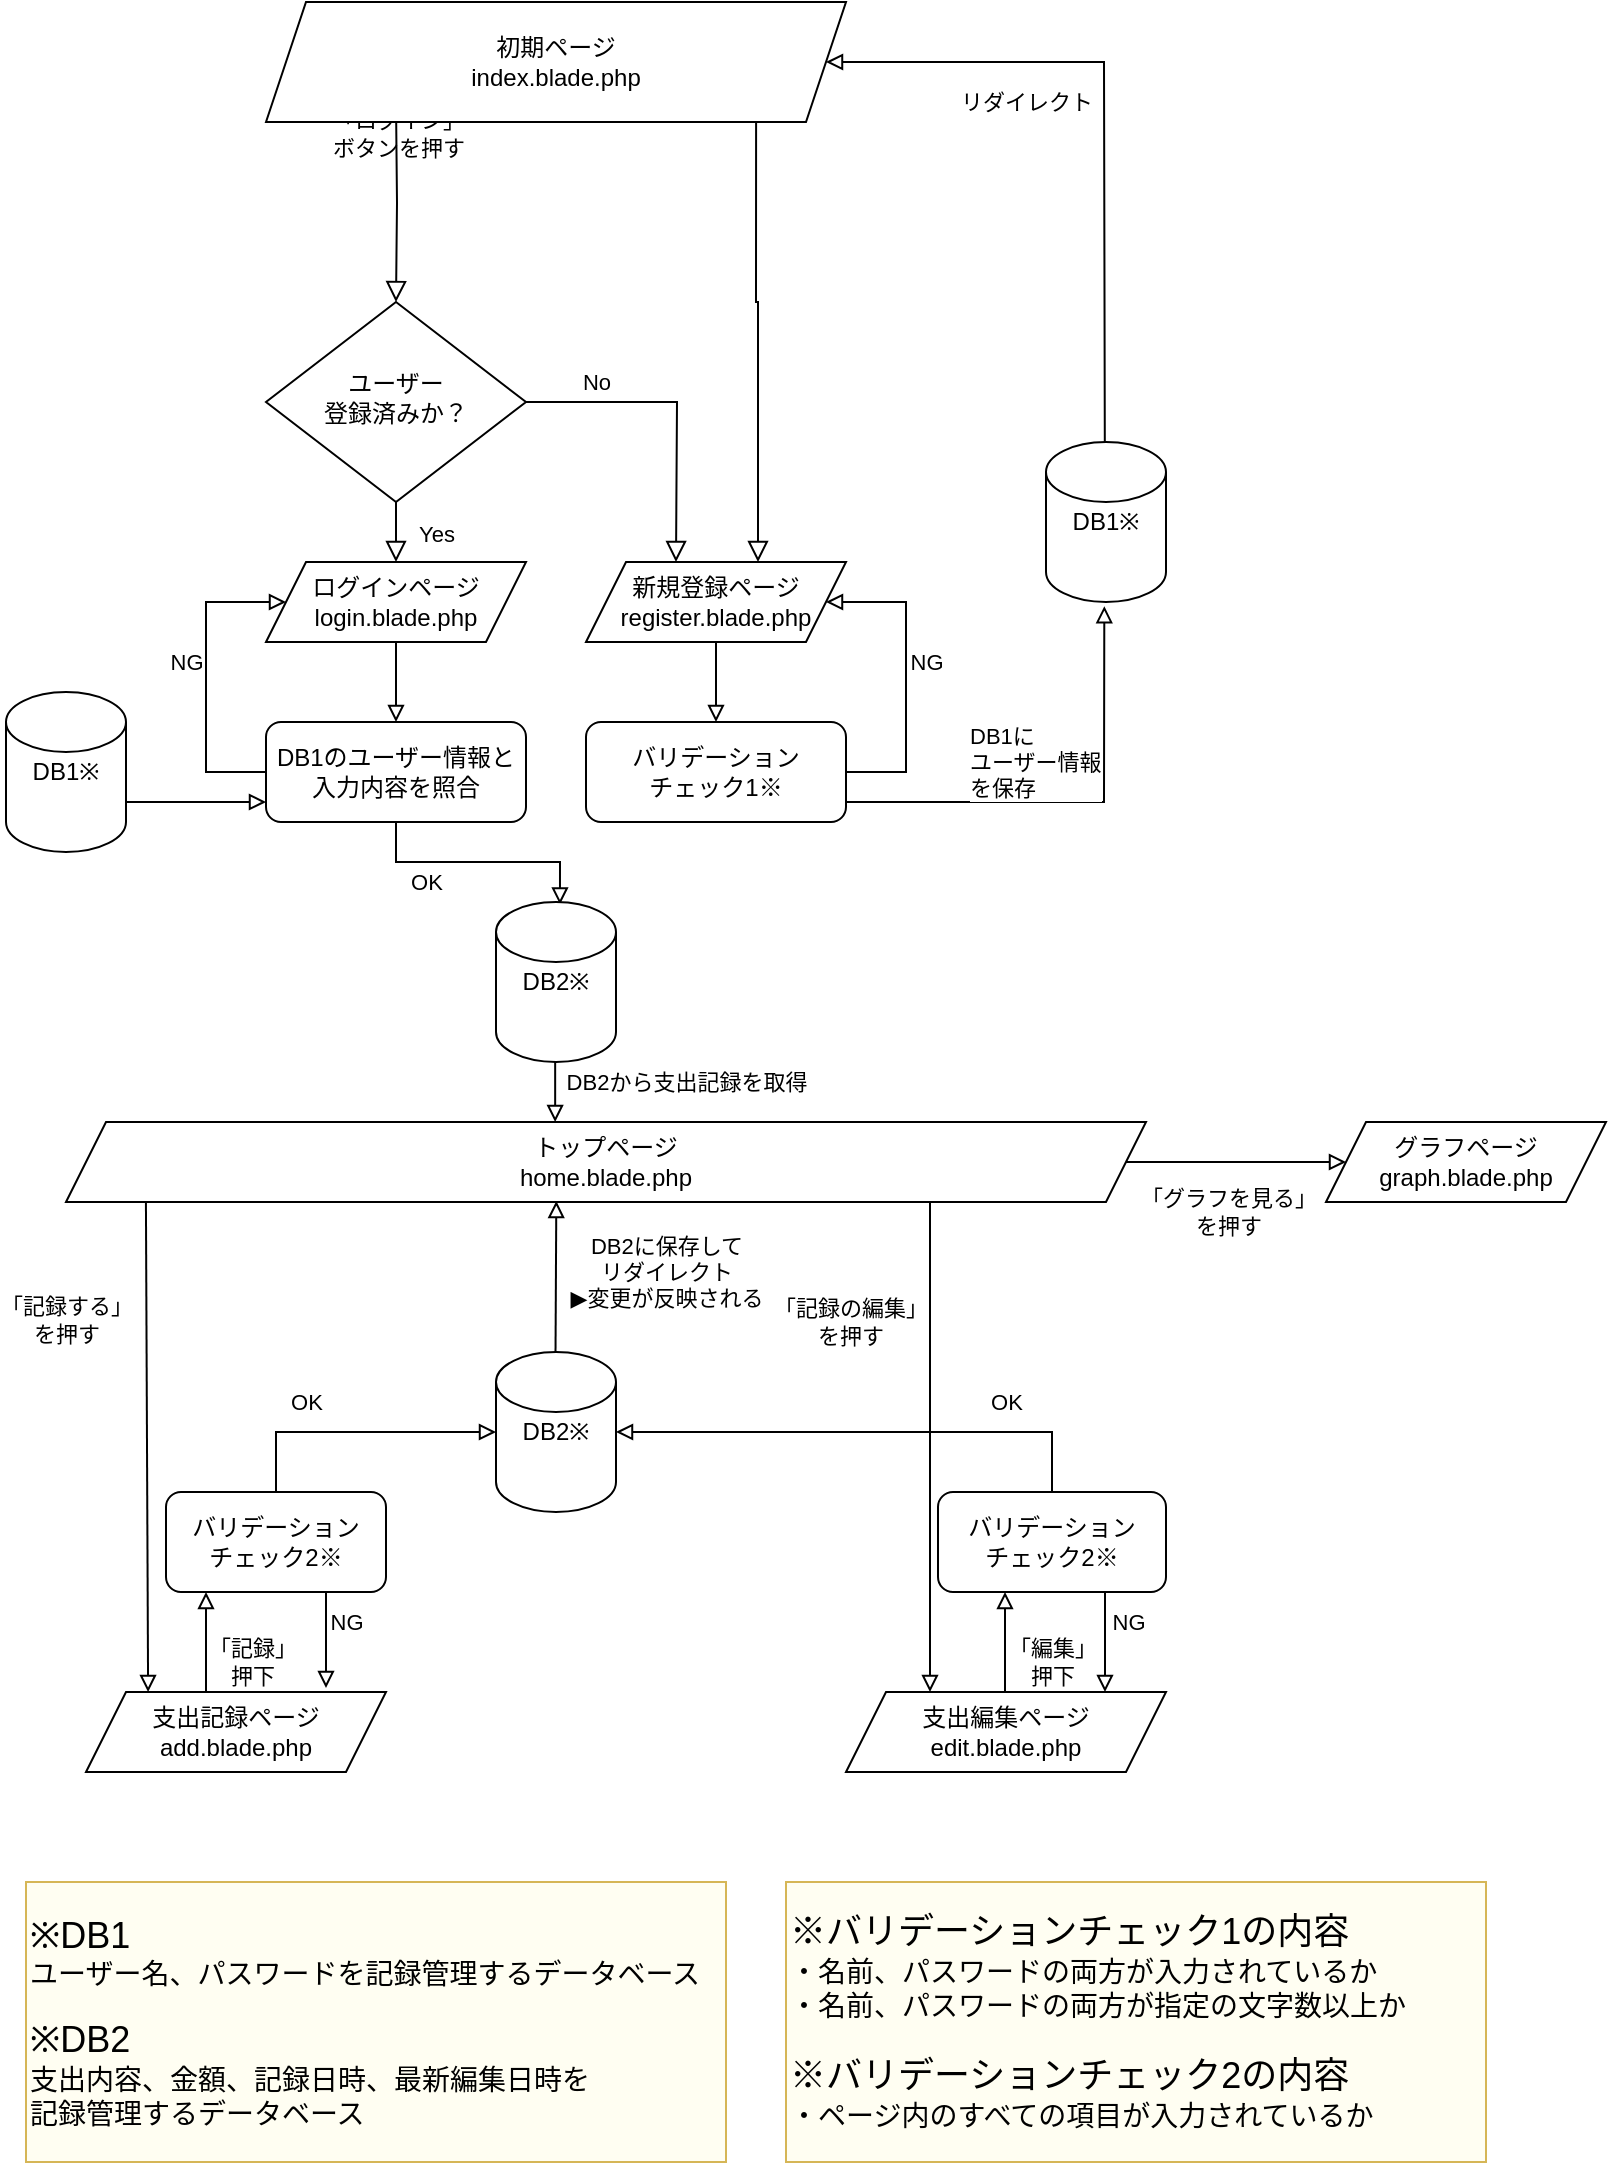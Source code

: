 <mxfile version="13.6.2" type="device"><diagram id="n-H76k1LYC2ALFrvifK2" name="Page-1"><mxGraphModel dx="826" dy="616" grid="1" gridSize="10" guides="1" tooltips="1" connect="1" arrows="1" fold="1" page="1" pageScale="1" pageWidth="827" pageHeight="1169" math="0" shadow="0"><root><mxCell id="0"/><mxCell id="1" parent="0"/><mxCell id="DKhwXufUiLrZvdusiHPP-2" value="「記録する」&lt;br&gt;を押す" style="endArrow=block;html=1;rounded=0;endFill=0;entryX=0.207;entryY=0;entryDx=0;entryDy=0;exitX=0.074;exitY=0.975;exitDx=0;exitDy=0;exitPerimeter=0;entryPerimeter=0;" parent="1" target="DKhwXufUiLrZvdusiHPP-4" edge="1" source="DKhwXufUiLrZvdusiHPP-23"><mxGeometry x="-0.514" y="-40" width="50" height="50" relative="1" as="geometry"><mxPoint x="95" y="620" as="sourcePoint"/><mxPoint x="92" y="802" as="targetPoint"/><mxPoint as="offset"/></mxGeometry></mxCell><mxCell id="DKhwXufUiLrZvdusiHPP-4" value="支出記録ページ&lt;br&gt;add.blade.php" style="shape=parallelogram;perimeter=parallelogramPerimeter;whiteSpace=wrap;html=1;fixedSize=1;" parent="1" vertex="1"><mxGeometry x="60" y="865" width="150" height="40" as="geometry"/></mxCell><mxCell id="DKhwXufUiLrZvdusiHPP-5" value="支出編集ページ&lt;br&gt;edit.blade.php" style="shape=parallelogram;perimeter=parallelogramPerimeter;whiteSpace=wrap;html=1;fixedSize=1;" parent="1" vertex="1"><mxGeometry x="440" y="865" width="160" height="40" as="geometry"/></mxCell><mxCell id="DKhwXufUiLrZvdusiHPP-6" value="グラフページgraph.blade.php" style="shape=parallelogram;perimeter=parallelogramPerimeter;whiteSpace=wrap;html=1;fixedSize=1;" parent="1" vertex="1"><mxGeometry x="680" y="580" width="140" height="40" as="geometry"/></mxCell><mxCell id="DKhwXufUiLrZvdusiHPP-7" value="「ログイン」&lt;br&gt;ボタンを押す" style="rounded=0;html=1;jettySize=auto;orthogonalLoop=1;fontSize=11;endArrow=block;endFill=0;endSize=8;strokeWidth=1;shadow=0;labelBackgroundColor=none;edgeStyle=orthogonalEdgeStyle;" parent="1" target="DKhwXufUiLrZvdusiHPP-10" edge="1"><mxGeometry y="-35" relative="1" as="geometry"><mxPoint x="215" y="70" as="sourcePoint"/><mxPoint as="offset"/></mxGeometry></mxCell><mxCell id="DKhwXufUiLrZvdusiHPP-8" value="Yes" style="rounded=0;html=1;jettySize=auto;orthogonalLoop=1;fontSize=11;endArrow=block;endFill=0;endSize=8;strokeWidth=1;shadow=0;labelBackgroundColor=none;edgeStyle=orthogonalEdgeStyle;" parent="1" source="DKhwXufUiLrZvdusiHPP-10" edge="1"><mxGeometry y="20" relative="1" as="geometry"><mxPoint as="offset"/><mxPoint x="215" y="300" as="targetPoint"/></mxGeometry></mxCell><mxCell id="DKhwXufUiLrZvdusiHPP-9" value="No" style="edgeStyle=orthogonalEdgeStyle;rounded=0;html=1;jettySize=auto;orthogonalLoop=1;fontSize=11;endArrow=block;endFill=0;endSize=8;strokeWidth=1;shadow=0;labelBackgroundColor=none;" parent="1" source="DKhwXufUiLrZvdusiHPP-10" edge="1"><mxGeometry x="-0.548" y="10" relative="1" as="geometry"><mxPoint as="offset"/><mxPoint x="355" y="300" as="targetPoint"/></mxGeometry></mxCell><mxCell id="DKhwXufUiLrZvdusiHPP-10" value="ユーザー&lt;br&gt;登録済みか？" style="rhombus;whiteSpace=wrap;html=1;shadow=0;fontFamily=Helvetica;fontSize=12;align=center;strokeWidth=1;spacing=6;spacingTop=-4;" parent="1" vertex="1"><mxGeometry x="150" y="170" width="130" height="100" as="geometry"/></mxCell><mxCell id="DKhwXufUiLrZvdusiHPP-11" value="「新規登録」&lt;br&gt;ボタンを押す" style="rounded=0;html=1;jettySize=auto;orthogonalLoop=1;fontSize=11;endArrow=block;endFill=0;endSize=8;strokeWidth=1;shadow=0;labelBackgroundColor=none;edgeStyle=orthogonalEdgeStyle;exitX=0.845;exitY=1;exitDx=0;exitDy=0;exitPerimeter=0;" parent="1" source="DKhwXufUiLrZvdusiHPP-12" edge="1"><mxGeometry x="-0.182" y="67" relative="1" as="geometry"><mxPoint x="355.12" y="90" as="sourcePoint"/><mxPoint x="396" y="300" as="targetPoint"/><Array as="points"><mxPoint x="396" y="170"/></Array><mxPoint x="-22" y="-50" as="offset"/></mxGeometry></mxCell><mxCell id="DKhwXufUiLrZvdusiHPP-12" value="初期ページ&lt;br&gt;index.blade.php" style="shape=parallelogram;perimeter=parallelogramPerimeter;whiteSpace=wrap;html=1;fixedSize=1;" parent="1" vertex="1"><mxGeometry x="150" y="20" width="290" height="60" as="geometry"/></mxCell><mxCell id="DKhwXufUiLrZvdusiHPP-13" value="ログインページ&lt;br&gt;login.blade.php" style="shape=parallelogram;perimeter=parallelogramPerimeter;whiteSpace=wrap;html=1;fixedSize=1;" parent="1" vertex="1"><mxGeometry x="150" y="300" width="130" height="40" as="geometry"/></mxCell><mxCell id="DKhwXufUiLrZvdusiHPP-14" value="新規登録ページ&lt;br&gt;register.blade.php" style="shape=parallelogram;perimeter=parallelogramPerimeter;whiteSpace=wrap;html=1;fixedSize=1;" parent="1" vertex="1"><mxGeometry x="310" y="300" width="130" height="40" as="geometry"/></mxCell><mxCell id="DKhwXufUiLrZvdusiHPP-15" value="NG" style="edgeStyle=orthogonalEdgeStyle;rounded=0;orthogonalLoop=1;jettySize=auto;html=1;exitX=0;exitY=0.5;exitDx=0;exitDy=0;endArrow=block;endFill=0;entryX=0;entryY=0.5;entryDx=0;entryDy=0;" parent="1" source="DKhwXufUiLrZvdusiHPP-16" target="DKhwXufUiLrZvdusiHPP-13" edge="1"><mxGeometry x="0.097" y="10" relative="1" as="geometry"><mxPoint x="120" y="310" as="targetPoint"/><Array as="points"><mxPoint x="120" y="405"/><mxPoint x="120" y="320"/></Array><mxPoint as="offset"/></mxGeometry></mxCell><mxCell id="DKhwXufUiLrZvdusiHPP-16" value="DB1のユーザー情報と入力内容を照合" style="rounded=1;whiteSpace=wrap;html=1;" parent="1" vertex="1"><mxGeometry x="150" y="380" width="130" height="50" as="geometry"/></mxCell><mxCell id="DKhwXufUiLrZvdusiHPP-17" value="" style="endArrow=block;html=1;endFill=0;exitX=0.5;exitY=1;exitDx=0;exitDy=0;entryX=0.5;entryY=0;entryDx=0;entryDy=0;" parent="1" source="DKhwXufUiLrZvdusiHPP-13" target="DKhwXufUiLrZvdusiHPP-16" edge="1"><mxGeometry width="50" height="50" relative="1" as="geometry"><mxPoint x="340" y="500" as="sourcePoint"/><mxPoint x="340" y="550" as="targetPoint"/></mxGeometry></mxCell><mxCell id="DKhwXufUiLrZvdusiHPP-18" value="" style="endArrow=block;html=1;endFill=0;exitX=0.5;exitY=1;exitDx=0;exitDy=0;entryX=0.5;entryY=0;entryDx=0;entryDy=0;rounded=0;" parent="1" target="DKhwXufUiLrZvdusiHPP-19" edge="1"><mxGeometry width="50" height="50" relative="1" as="geometry"><mxPoint x="375" y="340" as="sourcePoint"/><mxPoint x="500" y="550" as="targetPoint"/></mxGeometry></mxCell><mxCell id="DKhwXufUiLrZvdusiHPP-19" value="バリデーション&lt;br&gt;チェック1※" style="rounded=1;whiteSpace=wrap;html=1;" parent="1" vertex="1"><mxGeometry x="310" y="380" width="130" height="50" as="geometry"/></mxCell><mxCell id="DKhwXufUiLrZvdusiHPP-20" value="NG" style="edgeStyle=orthogonalEdgeStyle;rounded=0;orthogonalLoop=1;jettySize=auto;html=1;exitX=1;exitY=0.5;exitDx=0;exitDy=0;endArrow=block;endFill=0;entryX=1;entryY=0.5;entryDx=0;entryDy=0;" parent="1" source="DKhwXufUiLrZvdusiHPP-19" target="DKhwXufUiLrZvdusiHPP-14" edge="1"><mxGeometry x="0.097" y="-10" relative="1" as="geometry"><mxPoint x="510" y="320" as="targetPoint"/><mxPoint x="500" y="405" as="sourcePoint"/><Array as="points"><mxPoint x="470" y="405"/><mxPoint x="470" y="320"/></Array><mxPoint as="offset"/></mxGeometry></mxCell><mxCell id="DKhwXufUiLrZvdusiHPP-21" value="OK" style="endArrow=block;html=1;endFill=0;exitX=0.5;exitY=1;exitDx=0;exitDy=0;entryX=0.533;entryY=0.015;entryDx=0;entryDy=0;entryPerimeter=0;rounded=0;" parent="1" source="DKhwXufUiLrZvdusiHPP-16" target="joItF7g_9_4DpilJPI9w-21" edge="1"><mxGeometry x="-0.675" y="18" width="50" height="50" relative="1" as="geometry"><mxPoint x="270" y="429" as="sourcePoint"/><mxPoint x="215" y="470" as="targetPoint"/><mxPoint x="15" y="28" as="offset"/><Array as="points"><mxPoint x="215" y="450"/><mxPoint x="297" y="450"/></Array></mxGeometry></mxCell><mxCell id="DKhwXufUiLrZvdusiHPP-23" value="トップページ&lt;br&gt;home.blade.php" style="shape=parallelogram;perimeter=parallelogramPerimeter;whiteSpace=wrap;html=1;fixedSize=1;" parent="1" vertex="1"><mxGeometry x="50" y="580" width="540" height="40" as="geometry"/></mxCell><mxCell id="DKhwXufUiLrZvdusiHPP-24" value="&lt;font&gt;&lt;font style=&quot;font-size: 18px&quot;&gt;※DB1&lt;/font&gt;&lt;br&gt;&lt;span style=&quot;font-size: 14px&quot;&gt;ユーザー名、パスワードを記録管理するデータベース&lt;/span&gt;&lt;br&gt;&lt;br&gt;&lt;font style=&quot;font-size: 18px&quot;&gt;※DB2&lt;/font&gt;&lt;br&gt;&lt;span style=&quot;font-size: 14px&quot;&gt;支出内容、金額、記録日時、最新編集日時を&lt;/span&gt;&lt;br&gt;&lt;span style=&quot;font-size: 14px&quot;&gt;記録管理するデータベース&lt;/span&gt;&lt;br&gt;&lt;/font&gt;" style="text;html=1;strokeColor=#d6b656;align=left;verticalAlign=middle;whiteSpace=wrap;rounded=0;fillColor=#FFFEF2;" parent="1" vertex="1"><mxGeometry x="30" y="960" width="350" height="140" as="geometry"/></mxCell><mxCell id="DKhwXufUiLrZvdusiHPP-25" value="DB1※" style="shape=cylinder2;whiteSpace=wrap;html=1;boundedLbl=1;backgroundOutline=1;size=15;verticalAlign=middle;" parent="1" vertex="1"><mxGeometry x="20" y="365" width="60" height="80" as="geometry"/></mxCell><mxCell id="DKhwXufUiLrZvdusiHPP-26" value="" style="endArrow=block;html=1;endFill=0;" parent="1" edge="1"><mxGeometry width="50" height="50" relative="1" as="geometry"><mxPoint x="80" y="420" as="sourcePoint"/><mxPoint x="150" y="420" as="targetPoint"/></mxGeometry></mxCell><mxCell id="DKhwXufUiLrZvdusiHPP-27" value="OK" style="endArrow=block;html=1;rounded=0;endFill=0;exitX=0.5;exitY=0;exitDx=0;exitDy=0;" parent="1" edge="1" source="DKhwXufUiLrZvdusiHPP-28"><mxGeometry x="-0.571" y="-21" width="50" height="50" relative="1" as="geometry"><mxPoint x="120" y="810" as="sourcePoint"/><mxPoint x="265" y="735" as="targetPoint"/><Array as="points"><mxPoint x="155" y="735"/></Array><mxPoint x="15" y="-36" as="offset"/></mxGeometry></mxCell><mxCell id="DKhwXufUiLrZvdusiHPP-28" value="バリデーション&lt;br&gt;チェック2※" style="rounded=1;whiteSpace=wrap;html=1;" parent="1" vertex="1"><mxGeometry x="100" y="765" width="110" height="50" as="geometry"/></mxCell><mxCell id="joItF7g_9_4DpilJPI9w-2" value="NG" style="endArrow=block;html=1;rounded=0;endFill=0;" edge="1" parent="1"><mxGeometry x="-0.375" y="10" width="50" height="50" relative="1" as="geometry"><mxPoint x="180" y="815" as="sourcePoint"/><mxPoint x="180" y="863" as="targetPoint"/><mxPoint as="offset"/></mxGeometry></mxCell><mxCell id="joItF7g_9_4DpilJPI9w-4" value="「記録の編集」&lt;br&gt;を押す" style="endArrow=block;html=1;rounded=0;endFill=0;" edge="1" parent="1"><mxGeometry x="-0.514" y="-40" width="50" height="50" relative="1" as="geometry"><mxPoint x="482" y="620" as="sourcePoint"/><mxPoint x="482" y="865" as="targetPoint"/><mxPoint as="offset"/></mxGeometry></mxCell><mxCell id="joItF7g_9_4DpilJPI9w-9" value="「グラフを見る」&lt;br&gt;を押す" style="endArrow=block;html=1;rounded=0;endFill=0;entryX=0;entryY=0.5;entryDx=0;entryDy=0;" edge="1" parent="1" source="DKhwXufUiLrZvdusiHPP-23" target="DKhwXufUiLrZvdusiHPP-6"><mxGeometry x="-0.081" y="-25" width="50" height="50" relative="1" as="geometry"><mxPoint x="560" y="615" as="sourcePoint"/><mxPoint x="560" y="905" as="targetPoint"/><mxPoint as="offset"/></mxGeometry></mxCell><mxCell id="joItF7g_9_4DpilJPI9w-14" value="DB2※" style="shape=cylinder2;whiteSpace=wrap;html=1;boundedLbl=1;backgroundOutline=1;size=15;" vertex="1" parent="1"><mxGeometry x="265" y="695" width="60" height="80" as="geometry"/></mxCell><mxCell id="joItF7g_9_4DpilJPI9w-15" value="バリデーション&lt;br&gt;チェック2※" style="rounded=1;whiteSpace=wrap;html=1;" vertex="1" parent="1"><mxGeometry x="486" y="765" width="114" height="50" as="geometry"/></mxCell><mxCell id="joItF7g_9_4DpilJPI9w-16" value="「編集」&lt;br&gt;押下" style="endArrow=block;html=1;rounded=0;endFill=0;" edge="1" parent="1"><mxGeometry x="-0.4" y="-23" width="50" height="50" relative="1" as="geometry"><mxPoint x="519.5" y="865" as="sourcePoint"/><mxPoint x="519.5" y="815" as="targetPoint"/><mxPoint as="offset"/></mxGeometry></mxCell><mxCell id="joItF7g_9_4DpilJPI9w-17" value="NG" style="endArrow=block;html=1;rounded=0;endFill=0;" edge="1" parent="1"><mxGeometry x="-0.422" y="11" width="50" height="50" relative="1" as="geometry"><mxPoint x="569.5" y="815" as="sourcePoint"/><mxPoint x="569.5" y="865" as="targetPoint"/><mxPoint as="offset"/></mxGeometry></mxCell><mxCell id="joItF7g_9_4DpilJPI9w-18" value="OK" style="endArrow=block;html=1;rounded=0;endFill=0;exitX=0.5;exitY=0;exitDx=0;exitDy=0;" edge="1" source="joItF7g_9_4DpilJPI9w-15" parent="1"><mxGeometry x="-0.758" y="27" width="50" height="50" relative="1" as="geometry"><mxPoint x="480" y="810" as="sourcePoint"/><mxPoint x="325" y="735" as="targetPoint"/><Array as="points"><mxPoint x="543" y="735"/></Array><mxPoint x="-23" y="-42" as="offset"/></mxGeometry></mxCell><mxCell id="joItF7g_9_4DpilJPI9w-19" value="DB2に保存して&lt;br&gt;リダイレクト&lt;br&gt;▶︎変更が反映される" style="endArrow=block;html=1;endFill=0;entryX=0.454;entryY=0.988;entryDx=0;entryDy=0;entryPerimeter=0;" edge="1" parent="1" target="DKhwXufUiLrZvdusiHPP-23"><mxGeometry x="0.068" y="-55" width="50" height="50" relative="1" as="geometry"><mxPoint x="294.76" y="695" as="sourcePoint"/><mxPoint x="295" y="624" as="targetPoint"/><mxPoint as="offset"/></mxGeometry></mxCell><mxCell id="joItF7g_9_4DpilJPI9w-20" value="DB2から支出記録を取得" style="endArrow=block;html=1;endFill=0;exitX=0.5;exitY=1;exitDx=0;exitDy=0;" edge="1" parent="1"><mxGeometry x="-0.333" y="65" width="50" height="50" relative="1" as="geometry"><mxPoint x="294.58" y="550" as="sourcePoint"/><mxPoint x="294.58" y="580" as="targetPoint"/><mxPoint as="offset"/></mxGeometry></mxCell><mxCell id="joItF7g_9_4DpilJPI9w-21" value="DB2※" style="shape=cylinder2;whiteSpace=wrap;html=1;boundedLbl=1;backgroundOutline=1;size=15;" vertex="1" parent="1"><mxGeometry x="265" y="470" width="60" height="80" as="geometry"/></mxCell><mxCell id="joItF7g_9_4DpilJPI9w-22" value="DB1※" style="shape=cylinder2;whiteSpace=wrap;html=1;boundedLbl=1;backgroundOutline=1;size=15;verticalAlign=middle;" vertex="1" parent="1"><mxGeometry x="540" y="240" width="60" height="80" as="geometry"/></mxCell><mxCell id="joItF7g_9_4DpilJPI9w-24" value="DB1に&lt;br&gt;ユーザー情報&lt;br&gt;&lt;div&gt;を保存&lt;/div&gt;" style="endArrow=block;html=1;endFill=0;entryX=0.486;entryY=1.026;entryDx=0;entryDy=0;entryPerimeter=0;rounded=0;align=left;" edge="1" parent="1" target="joItF7g_9_4DpilJPI9w-22"><mxGeometry x="-0.471" y="20" width="50" height="50" relative="1" as="geometry"><mxPoint x="440" y="420" as="sourcePoint"/><mxPoint x="510" y="420" as="targetPoint"/><Array as="points"><mxPoint x="569" y="420"/></Array><mxPoint as="offset"/></mxGeometry></mxCell><mxCell id="joItF7g_9_4DpilJPI9w-26" value="リダイレクト" style="endArrow=block;html=1;endFill=0;entryX=1;entryY=0.5;entryDx=0;entryDy=0;rounded=0;" edge="1" parent="1" target="DKhwXufUiLrZvdusiHPP-12"><mxGeometry x="0.034" y="39" width="50" height="50" relative="1" as="geometry"><mxPoint x="569.41" y="240" as="sourcePoint"/><mxPoint x="569.41" y="160" as="targetPoint"/><Array as="points"><mxPoint x="569" y="50"/></Array><mxPoint as="offset"/></mxGeometry></mxCell><mxCell id="joItF7g_9_4DpilJPI9w-27" value="&lt;font&gt;&lt;font style=&quot;font-size: 18px&quot;&gt;※バリデーションチェック1の内容&lt;/font&gt;&lt;br&gt;&lt;span style=&quot;font-size: 14px&quot;&gt;・名前、パスワードの両方が入力されているか&lt;/span&gt;&lt;br&gt;&lt;div style=&quot;font-size: 14px&quot;&gt;・名前、パスワードの両方が指定の文字数以上か&lt;/div&gt;&lt;div style=&quot;font-size: 14px&quot;&gt;&lt;br&gt;&lt;/div&gt;&lt;div&gt;&lt;font style=&quot;font-size: 18px&quot;&gt;※バリデーションチェック2の内容&lt;/font&gt;&lt;br&gt;&lt;span style=&quot;font-size: 14px&quot;&gt;・ページ内のすべての項目が入力されているか&lt;/span&gt;&lt;/div&gt;&lt;/font&gt;" style="text;html=1;strokeColor=#d6b656;align=left;verticalAlign=middle;whiteSpace=wrap;rounded=0;fillColor=#FFFEF2;" vertex="1" parent="1"><mxGeometry x="410" y="960" width="350" height="140" as="geometry"/></mxCell><mxCell id="joItF7g_9_4DpilJPI9w-29" value="「記録」&lt;br&gt;押下" style="endArrow=block;html=1;rounded=0;endFill=0;" edge="1" parent="1"><mxGeometry x="-0.4" y="-23" width="50" height="50" relative="1" as="geometry"><mxPoint x="120" y="865" as="sourcePoint"/><mxPoint x="120" y="815" as="targetPoint"/><mxPoint as="offset"/></mxGeometry></mxCell></root></mxGraphModel></diagram></mxfile>